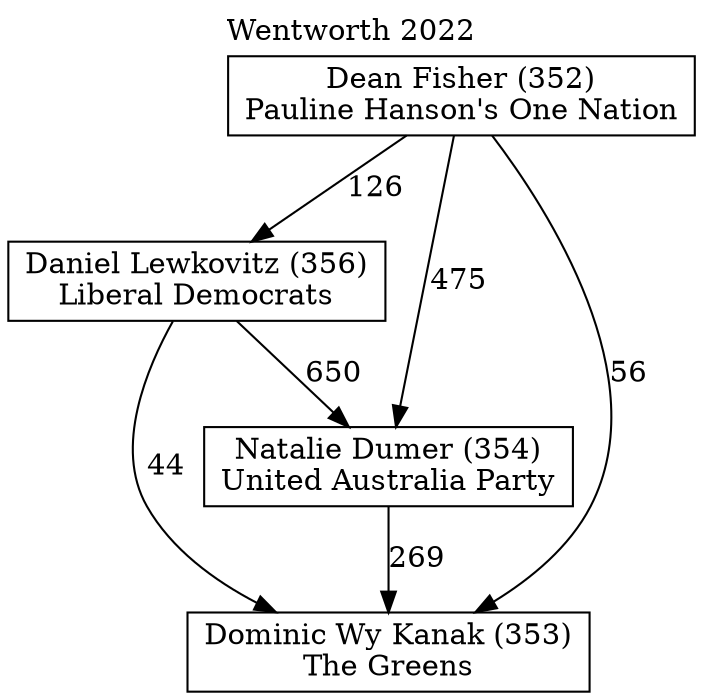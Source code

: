 // House preference flow
digraph "Dominic Wy Kanak (353)_Wentworth_2022" {
	graph [label="Wentworth 2022" labelloc=t mclimit=10]
	node [shape=box]
	"Daniel Lewkovitz (356)" [label="Daniel Lewkovitz (356)
Liberal Democrats"]
	"Natalie Dumer (354)" [label="Natalie Dumer (354)
United Australia Party"]
	"Dominic Wy Kanak (353)" [label="Dominic Wy Kanak (353)
The Greens"]
	"Dean Fisher (352)" [label="Dean Fisher (352)
Pauline Hanson's One Nation"]
	"Natalie Dumer (354)" -> "Dominic Wy Kanak (353)" [label=269]
	"Dean Fisher (352)" -> "Natalie Dumer (354)" [label=475]
	"Daniel Lewkovitz (356)" -> "Natalie Dumer (354)" [label=650]
	"Dean Fisher (352)" -> "Daniel Lewkovitz (356)" [label=126]
	"Daniel Lewkovitz (356)" -> "Dominic Wy Kanak (353)" [label=44]
	"Dean Fisher (352)" -> "Dominic Wy Kanak (353)" [label=56]
}
